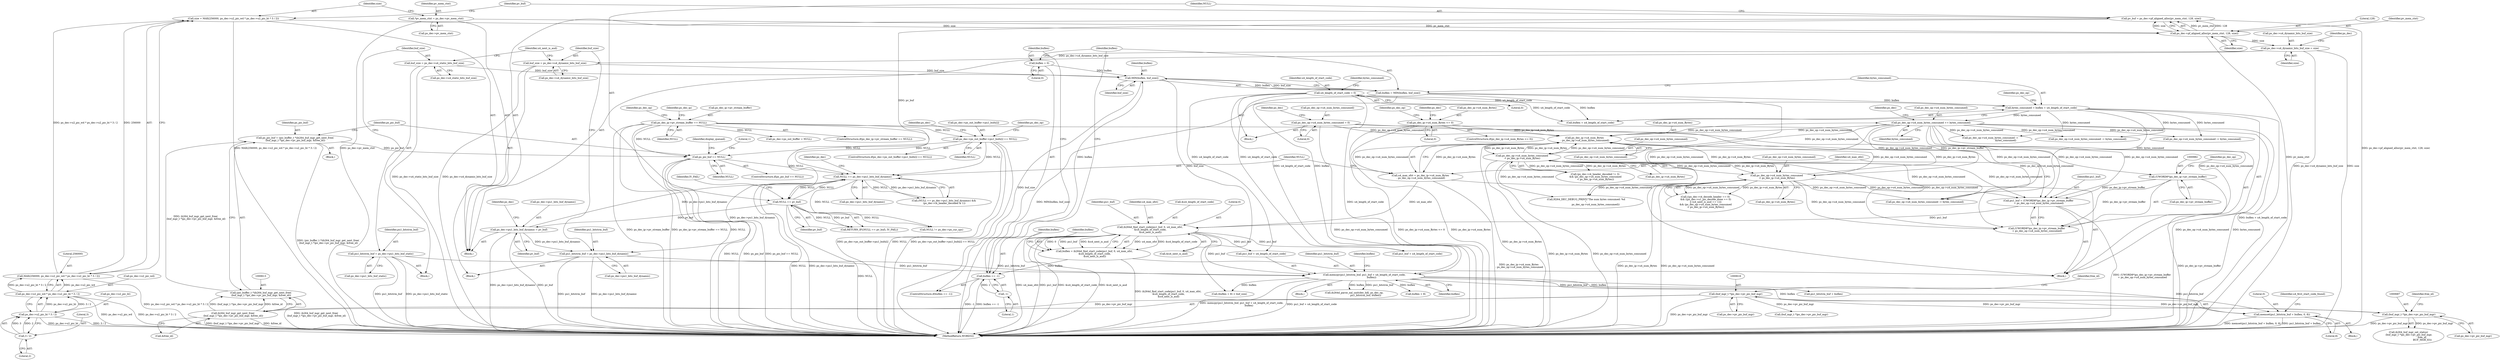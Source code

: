digraph "0_Android_7109ce3f8f90a28ca9f0ee6e14f6ac5e414c62cf@API" {
"1001218" [label="(Call,memset(pu1_bitstrm_buf + buflen, 0, 8))"];
"1001205" [label="(Call,memcpy(pu1_bitstrm_buf, pu1_buf + u4_length_of_start_code,\n                   buflen))"];
"1001060" [label="(Call,pu1_bitstrm_buf = ps_dec->pu1_bits_buf_dynamic)"];
"1001000" [label="(Call,NULL == ps_dec->pu1_bits_buf_dynamic)"];
"1001041" [label="(Call,NULL == pv_buf)"];
"1001034" [label="(Call,pv_buf = ps_dec->pf_aligned_alloc(pv_mem_ctxt, 128, size))"];
"1001036" [label="(Call,ps_dec->pf_aligned_alloc(pv_mem_ctxt, 128, size))"];
"1001014" [label="(Call,*pv_mem_ctxt = ps_dec->pv_mem_ctxt)"];
"1001019" [label="(Call,size = MAX(256000, ps_dec->u2_pic_wd * ps_dec->u2_pic_ht * 3 / 2))"];
"1001021" [label="(Call,MAX(256000, ps_dec->u2_pic_wd * ps_dec->u2_pic_ht * 3 / 2))"];
"1001023" [label="(Call,ps_dec->u2_pic_wd * ps_dec->u2_pic_ht * 3 / 2)"];
"1001027" [label="(Call,ps_dec->u2_pic_ht * 3 / 2)"];
"1001031" [label="(Call,3 / 2)"];
"1000406" [label="(Call,ps_dec->ps_out_buffer->pu1_bufs[i] == NULL)"];
"1000260" [label="(Call,ps_dec_ip->pv_stream_buffer == NULL)"];
"1000623" [label="(Call,ps_pic_buf == NULL)"];
"1000610" [label="(Call,ps_pic_buf = (pic_buffer_t *)ih264_buf_mgr_get_next_free(\n (buf_mgr_t *)ps_dec->pv_pic_buf_mgr, &free_id))"];
"1000612" [label="(Call,(pic_buffer_t *)ih264_buf_mgr_get_next_free(\n (buf_mgr_t *)ps_dec->pv_pic_buf_mgr, &free_id))"];
"1000614" [label="(Call,ih264_buf_mgr_get_next_free(\n (buf_mgr_t *)ps_dec->pv_pic_buf_mgr, &free_id))"];
"1000615" [label="(Call,(buf_mgr_t *)ps_dec->pv_pic_buf_mgr)"];
"1000686" [label="(Call,(buf_mgr_t *)ps_dec->pv_pic_buf_mgr)"];
"1001045" [label="(Call,ps_dec->pu1_bits_buf_dynamic = pv_buf)"];
"1001072" [label="(Call,pu1_bitstrm_buf = ps_dec->pu1_bits_buf_static)"];
"1001087" [label="(Call,ih264d_find_start_code(pu1_buf, 0, u4_max_ofst,\n &u4_length_of_start_code,\n &u4_next_is_aud))"];
"1000978" [label="(Call,pu1_buf = (UWORD8*)ps_dec_ip->pv_stream_buffer\n + ps_dec_op->u4_num_bytes_consumed)"];
"1000981" [label="(Call,(UWORD8*)ps_dec_ip->pv_stream_buffer)"];
"1001113" [label="(Call,ps_dec_op->u4_num_bytes_consumed += bytes_consumed)"];
"1001108" [label="(Call,bytes_consumed = buflen + u4_length_of_start_code)"];
"1001103" [label="(Call,buflen = MIN(buflen, buf_size))"];
"1001105" [label="(Call,MIN(buflen, buf_size))"];
"1001096" [label="(Call,buflen == -1)"];
"1001085" [label="(Call,buflen = ih264d_find_start_code(pu1_buf, 0, u4_max_ofst,\n &u4_length_of_start_code,\n &u4_next_is_aud))"];
"1001098" [label="(Call,-1)"];
"1001100" [label="(Call,buflen = 0)"];
"1001065" [label="(Call,buf_size = ps_dec->u4_dynamic_bits_buf_size)"];
"1001050" [label="(Call,ps_dec->u4_dynamic_bits_buf_size = size)"];
"1001077" [label="(Call,buf_size = ps_dec->u4_static_bits_buf_size)"];
"1000171" [label="(Call,u4_length_of_start_code = 0)"];
"1000991" [label="(Call,ps_dec_ip->u4_num_Bytes\n - ps_dec_op->u4_num_bytes_consumed)"];
"1001430" [label="(Call,ps_dec_op->u4_num_bytes_consumed\n < ps_dec_ip->u4_num_Bytes)"];
"1001455" [label="(Call,ps_dec_op->u4_num_bytes_consumed\n < ps_dec_ip->u4_num_Bytes)"];
"1000281" [label="(Call,ps_dec_ip->u4_num_Bytes <= 0)"];
"1000306" [label="(Call,ps_dec_op->u4_num_bytes_consumed = 0)"];
"1000989" [label="(Call,u4_max_ofst = ps_dec_ip->u4_num_Bytes\n - ps_dec_op->u4_num_bytes_consumed)"];
"1000405" [label="(ControlStructure,if(ps_dec->ps_out_buffer->pu1_bufs[i] == NULL))"];
"1001027" [label="(Call,ps_dec->u2_pic_ht * 3 / 2)"];
"1001424" [label="(Call,(ps_dec->i4_header_decoded != 3)\n && (ps_dec_op->u4_num_bytes_consumed\n < ps_dec_ip->u4_num_Bytes))"];
"1000285" [label="(Literal,0)"];
"1000696" [label="(Call,(buf_mgr_t *)ps_dec->pv_pic_buf_mgr)"];
"1001099" [label="(Literal,1)"];
"1000678" [label="(Literal,1)"];
"1000621" [label="(Identifier,free_id)"];
"1001086" [label="(Identifier,buflen)"];
"1001083" [label="(Identifier,u4_next_is_aud)"];
"1000173" [label="(Literal,0)"];
"1001455" [label="(Call,ps_dec_op->u4_num_bytes_consumed\n < ps_dec_ip->u4_num_Bytes)"];
"1000289" [label="(Identifier,ps_dec_op)"];
"1001431" [label="(Call,ps_dec_op->u4_num_bytes_consumed)"];
"1001097" [label="(Identifier,buflen)"];
"1001010" [label="(Block,)"];
"1001033" [label="(Literal,2)"];
"1001113" [label="(Call,ps_dec_op->u4_num_bytes_consumed += bytes_consumed)"];
"1001024" [label="(Call,ps_dec->u2_pic_wd)"];
"1000989" [label="(Call,u4_max_ofst = ps_dec_ip->u4_num_Bytes\n - ps_dec_op->u4_num_bytes_consumed)"];
"1000624" [label="(Identifier,ps_pic_buf)"];
"1001019" [label="(Call,size = MAX(256000, ps_dec->u2_pic_wd * ps_dec->u2_pic_ht * 3 / 2))"];
"1000614" [label="(Call,ih264_buf_mgr_get_next_free(\n (buf_mgr_t *)ps_dec->pv_pic_buf_mgr, &free_id))"];
"1001060" [label="(Call,pu1_bitstrm_buf = ps_dec->pu1_bits_buf_dynamic)"];
"1001375" [label="(Call,ps_dec_op->u4_num_bytes_consumed -= bytes_consumed)"];
"1000171" [label="(Call,u4_length_of_start_code = 0)"];
"1001077" [label="(Call,buf_size = ps_dec->u4_static_bits_buf_size)"];
"1000313" [label="(Identifier,ps_dec)"];
"1001062" [label="(Call,ps_dec->pu1_bits_buf_dynamic)"];
"1001089" [label="(Literal,0)"];
"1000983" [label="(Call,ps_dec_ip->pv_stream_buffer)"];
"1000310" [label="(Literal,0)"];
"1000611" [label="(Identifier,ps_pic_buf)"];
"1001014" [label="(Call,*pv_mem_ctxt = ps_dec->pv_mem_ctxt)"];
"1000620" [label="(Call,&free_id)"];
"1001352" [label="(Call,ps_dec_op->u4_num_bytes_consumed -= bytes_consumed)"];
"1000990" [label="(Identifier,u4_max_ofst)"];
"1001007" [label="(Identifier,ps_dec)"];
"1001088" [label="(Identifier,pu1_buf)"];
"1000281" [label="(Call,ps_dec_ip->u4_num_Bytes <= 0)"];
"1001103" [label="(Call,buflen = MIN(buflen, buf_size))"];
"1001040" [label="(Call,RETURN_IF((NULL == pv_buf), IV_FAIL))"];
"1000991" [label="(Call,ps_dec_ip->u4_num_Bytes\n - ps_dec_op->u4_num_bytes_consumed)"];
"1001093" [label="(Call,&u4_next_is_aud)"];
"1001291" [label="(Call,ih264d_parse_nal_unit(dec_hdl, ps_dec_op,\n                              pu1_bitstrm_buf, buflen))"];
"1001066" [label="(Identifier,buf_size)"];
"1001115" [label="(Identifier,ps_dec_op)"];
"1001034" [label="(Call,pv_buf = ps_dec->pf_aligned_alloc(pv_mem_ctxt, 128, size))"];
"1001206" [label="(Identifier,pu1_bitstrm_buf)"];
"1000311" [label="(Call,ps_dec->ps_out_buffer = NULL)"];
"1000992" [label="(Call,ps_dec_ip->u4_num_Bytes)"];
"1001079" [label="(Call,ps_dec->u4_static_bits_buf_size)"];
"1001456" [label="(Call,ps_dec_op->u4_num_bytes_consumed)"];
"1001057" [label="(Identifier,ps_dec)"];
"1000406" [label="(Call,ps_dec->ps_out_buffer->pu1_bufs[i] == NULL)"];
"1000303" [label="(Identifier,ps_dec)"];
"1000283" [label="(Identifier,ps_dec_ip)"];
"1001090" [label="(Identifier,u4_max_ofst)"];
"1001131" [label="(Call,pu1_buf + u4_length_of_start_code)"];
"1000980" [label="(Call,(UWORD8*)ps_dec_ip->pv_stream_buffer\n + ps_dec_op->u4_num_bytes_consumed)"];
"1001001" [label="(Identifier,NULL)"];
"1001036" [label="(Call,ps_dec->pf_aligned_alloc(pv_mem_ctxt, 128, size))"];
"1001106" [label="(Identifier,buflen)"];
"1000151" [label="(Block,)"];
"1001044" [label="(Identifier,IV_FAIL)"];
"1000617" [label="(Call,ps_dec->pv_pic_buf_mgr)"];
"1000172" [label="(Identifier,u4_length_of_start_code)"];
"1001046" [label="(Call,ps_dec->pu1_bits_buf_dynamic)"];
"1001605" [label="(Call,ps_dec_op->u4_num_bytes_consumed -= bytes_consumed)"];
"1000259" [label="(ControlStructure,if(ps_dec_ip->pv_stream_buffer == NULL))"];
"1001105" [label="(Call,MIN(buflen, buf_size))"];
"1001061" [label="(Identifier,pu1_bitstrm_buf)"];
"1001072" [label="(Call,pu1_bitstrm_buf = ps_dec->pu1_bits_buf_static)"];
"1001043" [label="(Identifier,pv_buf)"];
"1001074" [label="(Call,ps_dec->pu1_bits_buf_static)"];
"1000264" [label="(Identifier,NULL)"];
"1001109" [label="(Identifier,bytes_consumed)"];
"1000176" [label="(Identifier,bytes_consumed)"];
"1001205" [label="(Call,memcpy(pu1_bitstrm_buf, pu1_buf + u4_length_of_start_code,\n                   buflen))"];
"1001104" [label="(Identifier,buflen)"];
"1001087" [label="(Call,ih264d_find_start_code(pu1_buf, 0, u4_max_ofst,\n &u4_length_of_start_code,\n &u4_next_is_aud))"];
"1001045" [label="(Call,ps_dec->pu1_bits_buf_dynamic = pv_buf)"];
"1000418" [label="(Identifier,ps_dec_op)"];
"1000979" [label="(Identifier,pu1_buf)"];
"1001051" [label="(Call,ps_dec->u4_dynamic_bits_buf_size)"];
"1000981" [label="(Call,(UWORD8*)ps_dec_ip->pv_stream_buffer)"];
"1001015" [label="(Identifier,pv_mem_ctxt)"];
"1000306" [label="(Call,ps_dec_op->u4_num_bytes_consumed = 0)"];
"1001218" [label="(Call,memset(pu1_bitstrm_buf + buflen, 0, 8))"];
"1001225" [label="(Identifier,u4_first_start_code_found)"];
"1000999" [label="(Call,(NULL == ps_dec->pu1_bits_buf_dynamic) &&\n (ps_dec->i4_header_decoded & 1))"];
"1000608" [label="(Block,)"];
"1000987" [label="(Identifier,ps_dec_op)"];
"1000976" [label="(Block,)"];
"1001108" [label="(Call,bytes_consumed = buflen + u4_length_of_start_code)"];
"1000610" [label="(Call,ps_pic_buf = (pic_buffer_t *)ih264_buf_mgr_get_next_free(\n (buf_mgr_t *)ps_dec->pv_pic_buf_mgr, &free_id))"];
"1000307" [label="(Call,ps_dec_op->u4_num_bytes_consumed)"];
"1001207" [label="(Call,pu1_buf + u4_length_of_start_code)"];
"1001059" [label="(Block,)"];
"1001213" [label="(Call,buflen + 8)"];
"1000435" [label="(Identifier,ps_dec)"];
"1001107" [label="(Identifier,buf_size)"];
"1001032" [label="(Literal,3)"];
"1000630" [label="(Identifier,display_queued)"];
"1001054" [label="(Identifier,size)"];
"1001073" [label="(Identifier,pu1_bitstrm_buf)"];
"1002160" [label="(MethodReturn,WORD32)"];
"1001217" [label="(Block,)"];
"1001023" [label="(Call,ps_dec->u2_pic_wd * ps_dec->u2_pic_ht * 3 / 2)"];
"1000280" [label="(ControlStructure,if(ps_dec_ip->u4_num_Bytes <= 0))"];
"1001212" [label="(Call,(buflen + 8) < buf_size)"];
"1000260" [label="(Call,ps_dec_ip->pv_stream_buffer == NULL)"];
"1001223" [label="(Literal,8)"];
"1001052" [label="(Identifier,ps_dec)"];
"1001114" [label="(Call,ps_dec_op->u4_num_bytes_consumed)"];
"1000414" [label="(Identifier,NULL)"];
"1000623" [label="(Call,ps_pic_buf == NULL)"];
"1001000" [label="(Call,NULL == ps_dec->pu1_bits_buf_dynamic)"];
"1001067" [label="(Call,ps_dec->u4_dynamic_bits_buf_size)"];
"1001222" [label="(Literal,0)"];
"1001210" [label="(Identifier,buflen)"];
"1001078" [label="(Identifier,buf_size)"];
"1001085" [label="(Call,buflen = ih264d_find_start_code(pu1_buf, 0, u4_max_ofst,\n &u4_length_of_start_code,\n &u4_next_is_aud))"];
"1001096" [label="(Call,buflen == -1)"];
"1001110" [label="(Call,buflen + u4_length_of_start_code)"];
"1000261" [label="(Call,ps_dec_ip->pv_stream_buffer)"];
"1000685" [label="(Call,ih264_buf_mgr_set_status(\n (buf_mgr_t *)ps_dec->pv_pic_buf_mgr,\n                                    free_id,\n                                    BUF_MGR_IO))"];
"1000268" [label="(Identifier,ps_dec_op)"];
"1002118" [label="(Call,NULL != ps_dec->ps_cur_sps)"];
"1001434" [label="(Call,ps_dec_ip->u4_num_Bytes)"];
"1001439" [label="(Call,((ps_dec->i4_decode_header == 0)\n && ((ps_dec->u1_pic_decode_done == 0)\n || (u4_next_is_aud == 1)))\n && (ps_dec_op->u4_num_bytes_consumed\n < ps_dec_ip->u4_num_Bytes))"];
"1000282" [label="(Call,ps_dec_ip->u4_num_Bytes)"];
"1001065" [label="(Call,buf_size = ps_dec->u4_dynamic_bits_buf_size)"];
"1001041" [label="(Call,NULL == pv_buf)"];
"1000612" [label="(Call,(pic_buffer_t *)ih264_buf_mgr_get_next_free(\n (buf_mgr_t *)ps_dec->pv_pic_buf_mgr, &free_id))"];
"1001430" [label="(Call,ps_dec_op->u4_num_bytes_consumed\n < ps_dec_ip->u4_num_Bytes)"];
"1001102" [label="(Literal,0)"];
"1000995" [label="(Call,ps_dec_op->u4_num_bytes_consumed)"];
"1001021" [label="(Call,MAX(256000, ps_dec->u2_pic_wd * ps_dec->u2_pic_ht * 3 / 2))"];
"1001091" [label="(Call,&u4_length_of_start_code)"];
"1001204" [label="(Block,)"];
"1001016" [label="(Call,ps_dec->pv_mem_ctxt)"];
"1000622" [label="(ControlStructure,if(ps_pic_buf == NULL))"];
"1001038" [label="(Literal,128)"];
"1001156" [label="(Call,ps_dec_op->u4_num_bytes_consumed -=\n                                        bytes_consumed)"];
"1001022" [label="(Literal,256000)"];
"1001050" [label="(Call,ps_dec->u4_dynamic_bits_buf_size = size)"];
"1000978" [label="(Call,pu1_buf = (UWORD8*)ps_dec_ip->pv_stream_buffer\n + ps_dec_op->u4_num_bytes_consumed)"];
"1000691" [label="(Identifier,free_id)"];
"1001031" [label="(Call,3 / 2)"];
"1000615" [label="(Call,(buf_mgr_t *)ps_dec->pv_pic_buf_mgr)"];
"1001002" [label="(Call,ps_dec->pu1_bits_buf_dynamic)"];
"1001037" [label="(Identifier,pv_mem_ctxt)"];
"1001049" [label="(Identifier,pv_buf)"];
"1001117" [label="(Identifier,bytes_consumed)"];
"1001100" [label="(Call,buflen = 0)"];
"1001042" [label="(Identifier,NULL)"];
"1001219" [label="(Call,pu1_bitstrm_buf + buflen)"];
"1001028" [label="(Call,ps_dec->u2_pic_ht)"];
"1000625" [label="(Identifier,NULL)"];
"1001035" [label="(Identifier,pv_buf)"];
"1001101" [label="(Identifier,buflen)"];
"1002153" [label="(Call,H264_DEC_DEBUG_PRINT(\"The num bytes consumed: %d\n\",\n                         ps_dec_op->u4_num_bytes_consumed))"];
"1001095" [label="(ControlStructure,if(buflen == -1))"];
"1000686" [label="(Call,(buf_mgr_t *)ps_dec->pv_pic_buf_mgr)"];
"1001039" [label="(Identifier,size)"];
"1001214" [label="(Identifier,buflen)"];
"1000407" [label="(Call,ps_dec->ps_out_buffer->pu1_bufs[i])"];
"1001124" [label="(Identifier,ps_dec)"];
"1001098" [label="(Call,-1)"];
"1001020" [label="(Identifier,size)"];
"1000688" [label="(Call,ps_dec->pv_pic_buf_mgr)"];
"1001459" [label="(Call,ps_dec_ip->u4_num_Bytes)"];
"1001071" [label="(Block,)"];
"1001218" -> "1001217"  [label="AST: "];
"1001218" -> "1001223"  [label="CFG: "];
"1001219" -> "1001218"  [label="AST: "];
"1001222" -> "1001218"  [label="AST: "];
"1001223" -> "1001218"  [label="AST: "];
"1001225" -> "1001218"  [label="CFG: "];
"1001218" -> "1002160"  [label="DDG: memset(pu1_bitstrm_buf + buflen, 0, 8)"];
"1001218" -> "1002160"  [label="DDG: pu1_bitstrm_buf + buflen"];
"1001205" -> "1001218"  [label="DDG: pu1_bitstrm_buf"];
"1001205" -> "1001218"  [label="DDG: buflen"];
"1001205" -> "1001204"  [label="AST: "];
"1001205" -> "1001210"  [label="CFG: "];
"1001206" -> "1001205"  [label="AST: "];
"1001207" -> "1001205"  [label="AST: "];
"1001210" -> "1001205"  [label="AST: "];
"1001214" -> "1001205"  [label="CFG: "];
"1001205" -> "1002160"  [label="DDG: memcpy(pu1_bitstrm_buf, pu1_buf + u4_length_of_start_code,\n                   buflen)"];
"1001205" -> "1002160"  [label="DDG: pu1_buf + u4_length_of_start_code"];
"1001060" -> "1001205"  [label="DDG: pu1_bitstrm_buf"];
"1001072" -> "1001205"  [label="DDG: pu1_bitstrm_buf"];
"1001087" -> "1001205"  [label="DDG: pu1_buf"];
"1000171" -> "1001205"  [label="DDG: u4_length_of_start_code"];
"1001103" -> "1001205"  [label="DDG: buflen"];
"1001205" -> "1001212"  [label="DDG: buflen"];
"1001205" -> "1001213"  [label="DDG: buflen"];
"1001205" -> "1001219"  [label="DDG: pu1_bitstrm_buf"];
"1001205" -> "1001219"  [label="DDG: buflen"];
"1001205" -> "1001291"  [label="DDG: pu1_bitstrm_buf"];
"1001205" -> "1001291"  [label="DDG: buflen"];
"1001060" -> "1001059"  [label="AST: "];
"1001060" -> "1001062"  [label="CFG: "];
"1001061" -> "1001060"  [label="AST: "];
"1001062" -> "1001060"  [label="AST: "];
"1001066" -> "1001060"  [label="CFG: "];
"1001060" -> "1002160"  [label="DDG: ps_dec->pu1_bits_buf_dynamic"];
"1001060" -> "1002160"  [label="DDG: pu1_bitstrm_buf"];
"1001000" -> "1001060"  [label="DDG: ps_dec->pu1_bits_buf_dynamic"];
"1001045" -> "1001060"  [label="DDG: ps_dec->pu1_bits_buf_dynamic"];
"1001000" -> "1000999"  [label="AST: "];
"1001000" -> "1001002"  [label="CFG: "];
"1001001" -> "1001000"  [label="AST: "];
"1001002" -> "1001000"  [label="AST: "];
"1001007" -> "1001000"  [label="CFG: "];
"1000999" -> "1001000"  [label="CFG: "];
"1001000" -> "1002160"  [label="DDG: NULL"];
"1001000" -> "1002160"  [label="DDG: ps_dec->pu1_bits_buf_dynamic"];
"1001000" -> "1000999"  [label="DDG: NULL"];
"1001000" -> "1000999"  [label="DDG: ps_dec->pu1_bits_buf_dynamic"];
"1001041" -> "1001000"  [label="DDG: NULL"];
"1000406" -> "1001000"  [label="DDG: NULL"];
"1000623" -> "1001000"  [label="DDG: NULL"];
"1000260" -> "1001000"  [label="DDG: NULL"];
"1001045" -> "1001000"  [label="DDG: ps_dec->pu1_bits_buf_dynamic"];
"1001000" -> "1001041"  [label="DDG: NULL"];
"1001000" -> "1002118"  [label="DDG: NULL"];
"1001041" -> "1001040"  [label="AST: "];
"1001041" -> "1001043"  [label="CFG: "];
"1001042" -> "1001041"  [label="AST: "];
"1001043" -> "1001041"  [label="AST: "];
"1001044" -> "1001041"  [label="CFG: "];
"1001041" -> "1002160"  [label="DDG: NULL"];
"1001041" -> "1001040"  [label="DDG: NULL"];
"1001041" -> "1001040"  [label="DDG: pv_buf"];
"1001034" -> "1001041"  [label="DDG: pv_buf"];
"1001041" -> "1001045"  [label="DDG: pv_buf"];
"1001041" -> "1002118"  [label="DDG: NULL"];
"1001034" -> "1001010"  [label="AST: "];
"1001034" -> "1001036"  [label="CFG: "];
"1001035" -> "1001034"  [label="AST: "];
"1001036" -> "1001034"  [label="AST: "];
"1001042" -> "1001034"  [label="CFG: "];
"1001034" -> "1002160"  [label="DDG: ps_dec->pf_aligned_alloc(pv_mem_ctxt, 128, size)"];
"1001036" -> "1001034"  [label="DDG: pv_mem_ctxt"];
"1001036" -> "1001034"  [label="DDG: 128"];
"1001036" -> "1001034"  [label="DDG: size"];
"1001036" -> "1001039"  [label="CFG: "];
"1001037" -> "1001036"  [label="AST: "];
"1001038" -> "1001036"  [label="AST: "];
"1001039" -> "1001036"  [label="AST: "];
"1001036" -> "1002160"  [label="DDG: pv_mem_ctxt"];
"1001014" -> "1001036"  [label="DDG: pv_mem_ctxt"];
"1001019" -> "1001036"  [label="DDG: size"];
"1001036" -> "1001050"  [label="DDG: size"];
"1001014" -> "1001010"  [label="AST: "];
"1001014" -> "1001016"  [label="CFG: "];
"1001015" -> "1001014"  [label="AST: "];
"1001016" -> "1001014"  [label="AST: "];
"1001020" -> "1001014"  [label="CFG: "];
"1001014" -> "1002160"  [label="DDG: ps_dec->pv_mem_ctxt"];
"1001019" -> "1001010"  [label="AST: "];
"1001019" -> "1001021"  [label="CFG: "];
"1001020" -> "1001019"  [label="AST: "];
"1001021" -> "1001019"  [label="AST: "];
"1001035" -> "1001019"  [label="CFG: "];
"1001019" -> "1002160"  [label="DDG: MAX(256000, ps_dec->u2_pic_wd * ps_dec->u2_pic_ht * 3 / 2)"];
"1001021" -> "1001019"  [label="DDG: 256000"];
"1001021" -> "1001019"  [label="DDG: ps_dec->u2_pic_wd * ps_dec->u2_pic_ht * 3 / 2"];
"1001021" -> "1001023"  [label="CFG: "];
"1001022" -> "1001021"  [label="AST: "];
"1001023" -> "1001021"  [label="AST: "];
"1001021" -> "1002160"  [label="DDG: ps_dec->u2_pic_wd * ps_dec->u2_pic_ht * 3 / 2"];
"1001023" -> "1001021"  [label="DDG: ps_dec->u2_pic_wd"];
"1001023" -> "1001021"  [label="DDG: ps_dec->u2_pic_ht * 3 / 2"];
"1001023" -> "1001027"  [label="CFG: "];
"1001024" -> "1001023"  [label="AST: "];
"1001027" -> "1001023"  [label="AST: "];
"1001023" -> "1002160"  [label="DDG: ps_dec->u2_pic_wd"];
"1001023" -> "1002160"  [label="DDG: ps_dec->u2_pic_ht * 3 / 2"];
"1001027" -> "1001023"  [label="DDG: ps_dec->u2_pic_ht"];
"1001027" -> "1001023"  [label="DDG: 3 / 2"];
"1001027" -> "1001031"  [label="CFG: "];
"1001028" -> "1001027"  [label="AST: "];
"1001031" -> "1001027"  [label="AST: "];
"1001027" -> "1002160"  [label="DDG: ps_dec->u2_pic_ht"];
"1001027" -> "1002160"  [label="DDG: 3 / 2"];
"1001031" -> "1001027"  [label="DDG: 3"];
"1001031" -> "1001027"  [label="DDG: 2"];
"1001031" -> "1001033"  [label="CFG: "];
"1001032" -> "1001031"  [label="AST: "];
"1001033" -> "1001031"  [label="AST: "];
"1000406" -> "1000405"  [label="AST: "];
"1000406" -> "1000414"  [label="CFG: "];
"1000407" -> "1000406"  [label="AST: "];
"1000414" -> "1000406"  [label="AST: "];
"1000418" -> "1000406"  [label="CFG: "];
"1000435" -> "1000406"  [label="CFG: "];
"1000406" -> "1002160"  [label="DDG: ps_dec->ps_out_buffer->pu1_bufs[i]"];
"1000406" -> "1002160"  [label="DDG: NULL"];
"1000406" -> "1002160"  [label="DDG: ps_dec->ps_out_buffer->pu1_bufs[i] == NULL"];
"1000260" -> "1000406"  [label="DDG: NULL"];
"1000406" -> "1000623"  [label="DDG: NULL"];
"1000260" -> "1000259"  [label="AST: "];
"1000260" -> "1000264"  [label="CFG: "];
"1000261" -> "1000260"  [label="AST: "];
"1000264" -> "1000260"  [label="AST: "];
"1000268" -> "1000260"  [label="CFG: "];
"1000283" -> "1000260"  [label="CFG: "];
"1000260" -> "1002160"  [label="DDG: ps_dec_ip->pv_stream_buffer == NULL"];
"1000260" -> "1002160"  [label="DDG: NULL"];
"1000260" -> "1002160"  [label="DDG: ps_dec_ip->pv_stream_buffer"];
"1000260" -> "1000311"  [label="DDG: NULL"];
"1000260" -> "1000623"  [label="DDG: NULL"];
"1000260" -> "1000981"  [label="DDG: ps_dec_ip->pv_stream_buffer"];
"1000623" -> "1000622"  [label="AST: "];
"1000623" -> "1000625"  [label="CFG: "];
"1000624" -> "1000623"  [label="AST: "];
"1000625" -> "1000623"  [label="AST: "];
"1000630" -> "1000623"  [label="CFG: "];
"1000678" -> "1000623"  [label="CFG: "];
"1000623" -> "1002160"  [label="DDG: ps_pic_buf == NULL"];
"1000623" -> "1002160"  [label="DDG: ps_pic_buf"];
"1000623" -> "1002160"  [label="DDG: NULL"];
"1000610" -> "1000623"  [label="DDG: ps_pic_buf"];
"1000610" -> "1000608"  [label="AST: "];
"1000610" -> "1000612"  [label="CFG: "];
"1000611" -> "1000610"  [label="AST: "];
"1000612" -> "1000610"  [label="AST: "];
"1000624" -> "1000610"  [label="CFG: "];
"1000610" -> "1002160"  [label="DDG: (pic_buffer_t *)ih264_buf_mgr_get_next_free(\n (buf_mgr_t *)ps_dec->pv_pic_buf_mgr, &free_id)"];
"1000612" -> "1000610"  [label="DDG: ih264_buf_mgr_get_next_free(\n (buf_mgr_t *)ps_dec->pv_pic_buf_mgr, &free_id)"];
"1000612" -> "1000614"  [label="CFG: "];
"1000613" -> "1000612"  [label="AST: "];
"1000614" -> "1000612"  [label="AST: "];
"1000612" -> "1002160"  [label="DDG: ih264_buf_mgr_get_next_free(\n (buf_mgr_t *)ps_dec->pv_pic_buf_mgr, &free_id)"];
"1000614" -> "1000612"  [label="DDG: (buf_mgr_t *)ps_dec->pv_pic_buf_mgr"];
"1000614" -> "1000612"  [label="DDG: &free_id"];
"1000614" -> "1000620"  [label="CFG: "];
"1000615" -> "1000614"  [label="AST: "];
"1000620" -> "1000614"  [label="AST: "];
"1000614" -> "1002160"  [label="DDG: (buf_mgr_t *)ps_dec->pv_pic_buf_mgr"];
"1000614" -> "1002160"  [label="DDG: &free_id"];
"1000615" -> "1000614"  [label="DDG: ps_dec->pv_pic_buf_mgr"];
"1000615" -> "1000617"  [label="CFG: "];
"1000616" -> "1000615"  [label="AST: "];
"1000617" -> "1000615"  [label="AST: "];
"1000621" -> "1000615"  [label="CFG: "];
"1000615" -> "1002160"  [label="DDG: ps_dec->pv_pic_buf_mgr"];
"1000686" -> "1000615"  [label="DDG: ps_dec->pv_pic_buf_mgr"];
"1000615" -> "1000686"  [label="DDG: ps_dec->pv_pic_buf_mgr"];
"1000615" -> "1000696"  [label="DDG: ps_dec->pv_pic_buf_mgr"];
"1000686" -> "1000685"  [label="AST: "];
"1000686" -> "1000688"  [label="CFG: "];
"1000687" -> "1000686"  [label="AST: "];
"1000688" -> "1000686"  [label="AST: "];
"1000691" -> "1000686"  [label="CFG: "];
"1000686" -> "1002160"  [label="DDG: ps_dec->pv_pic_buf_mgr"];
"1000686" -> "1000685"  [label="DDG: ps_dec->pv_pic_buf_mgr"];
"1001045" -> "1001010"  [label="AST: "];
"1001045" -> "1001049"  [label="CFG: "];
"1001046" -> "1001045"  [label="AST: "];
"1001049" -> "1001045"  [label="AST: "];
"1001052" -> "1001045"  [label="CFG: "];
"1001045" -> "1002160"  [label="DDG: pv_buf"];
"1001045" -> "1002160"  [label="DDG: ps_dec->pu1_bits_buf_dynamic"];
"1001072" -> "1001071"  [label="AST: "];
"1001072" -> "1001074"  [label="CFG: "];
"1001073" -> "1001072"  [label="AST: "];
"1001074" -> "1001072"  [label="AST: "];
"1001078" -> "1001072"  [label="CFG: "];
"1001072" -> "1002160"  [label="DDG: ps_dec->pu1_bits_buf_static"];
"1001072" -> "1002160"  [label="DDG: pu1_bitstrm_buf"];
"1001087" -> "1001085"  [label="AST: "];
"1001087" -> "1001093"  [label="CFG: "];
"1001088" -> "1001087"  [label="AST: "];
"1001089" -> "1001087"  [label="AST: "];
"1001090" -> "1001087"  [label="AST: "];
"1001091" -> "1001087"  [label="AST: "];
"1001093" -> "1001087"  [label="AST: "];
"1001085" -> "1001087"  [label="CFG: "];
"1001087" -> "1002160"  [label="DDG: pu1_buf"];
"1001087" -> "1002160"  [label="DDG: &u4_length_of_start_code"];
"1001087" -> "1002160"  [label="DDG: &u4_next_is_aud"];
"1001087" -> "1002160"  [label="DDG: u4_max_ofst"];
"1001087" -> "1001085"  [label="DDG: u4_max_ofst"];
"1001087" -> "1001085"  [label="DDG: &u4_length_of_start_code"];
"1001087" -> "1001085"  [label="DDG: 0"];
"1001087" -> "1001085"  [label="DDG: pu1_buf"];
"1001087" -> "1001085"  [label="DDG: &u4_next_is_aud"];
"1000978" -> "1001087"  [label="DDG: pu1_buf"];
"1000989" -> "1001087"  [label="DDG: u4_max_ofst"];
"1001087" -> "1001131"  [label="DDG: pu1_buf"];
"1001087" -> "1001207"  [label="DDG: pu1_buf"];
"1000978" -> "1000976"  [label="AST: "];
"1000978" -> "1000980"  [label="CFG: "];
"1000979" -> "1000978"  [label="AST: "];
"1000980" -> "1000978"  [label="AST: "];
"1000990" -> "1000978"  [label="CFG: "];
"1000978" -> "1002160"  [label="DDG: (UWORD8*)ps_dec_ip->pv_stream_buffer\n + ps_dec_op->u4_num_bytes_consumed"];
"1000981" -> "1000978"  [label="DDG: ps_dec_ip->pv_stream_buffer"];
"1001113" -> "1000978"  [label="DDG: ps_dec_op->u4_num_bytes_consumed"];
"1000306" -> "1000978"  [label="DDG: ps_dec_op->u4_num_bytes_consumed"];
"1001455" -> "1000978"  [label="DDG: ps_dec_op->u4_num_bytes_consumed"];
"1001430" -> "1000978"  [label="DDG: ps_dec_op->u4_num_bytes_consumed"];
"1000981" -> "1000980"  [label="AST: "];
"1000981" -> "1000983"  [label="CFG: "];
"1000982" -> "1000981"  [label="AST: "];
"1000983" -> "1000981"  [label="AST: "];
"1000987" -> "1000981"  [label="CFG: "];
"1000981" -> "1002160"  [label="DDG: ps_dec_ip->pv_stream_buffer"];
"1000981" -> "1000980"  [label="DDG: ps_dec_ip->pv_stream_buffer"];
"1001113" -> "1000976"  [label="AST: "];
"1001113" -> "1001117"  [label="CFG: "];
"1001114" -> "1001113"  [label="AST: "];
"1001117" -> "1001113"  [label="AST: "];
"1001124" -> "1001113"  [label="CFG: "];
"1001113" -> "1002160"  [label="DDG: ps_dec_op->u4_num_bytes_consumed"];
"1001113" -> "1002160"  [label="DDG: bytes_consumed"];
"1001113" -> "1000980"  [label="DDG: ps_dec_op->u4_num_bytes_consumed"];
"1001113" -> "1000991"  [label="DDG: ps_dec_op->u4_num_bytes_consumed"];
"1001108" -> "1001113"  [label="DDG: bytes_consumed"];
"1000991" -> "1001113"  [label="DDG: ps_dec_op->u4_num_bytes_consumed"];
"1001113" -> "1001156"  [label="DDG: ps_dec_op->u4_num_bytes_consumed"];
"1001113" -> "1001352"  [label="DDG: ps_dec_op->u4_num_bytes_consumed"];
"1001113" -> "1001375"  [label="DDG: ps_dec_op->u4_num_bytes_consumed"];
"1001113" -> "1001430"  [label="DDG: ps_dec_op->u4_num_bytes_consumed"];
"1001113" -> "1001455"  [label="DDG: ps_dec_op->u4_num_bytes_consumed"];
"1001113" -> "1001605"  [label="DDG: ps_dec_op->u4_num_bytes_consumed"];
"1001113" -> "1002153"  [label="DDG: ps_dec_op->u4_num_bytes_consumed"];
"1001108" -> "1000976"  [label="AST: "];
"1001108" -> "1001110"  [label="CFG: "];
"1001109" -> "1001108"  [label="AST: "];
"1001110" -> "1001108"  [label="AST: "];
"1001115" -> "1001108"  [label="CFG: "];
"1001108" -> "1002160"  [label="DDG: buflen + u4_length_of_start_code"];
"1001103" -> "1001108"  [label="DDG: buflen"];
"1000171" -> "1001108"  [label="DDG: u4_length_of_start_code"];
"1001108" -> "1001156"  [label="DDG: bytes_consumed"];
"1001108" -> "1001352"  [label="DDG: bytes_consumed"];
"1001108" -> "1001375"  [label="DDG: bytes_consumed"];
"1001108" -> "1001605"  [label="DDG: bytes_consumed"];
"1001103" -> "1000976"  [label="AST: "];
"1001103" -> "1001105"  [label="CFG: "];
"1001104" -> "1001103"  [label="AST: "];
"1001105" -> "1001103"  [label="AST: "];
"1001109" -> "1001103"  [label="CFG: "];
"1001103" -> "1002160"  [label="DDG: MIN(buflen, buf_size)"];
"1001105" -> "1001103"  [label="DDG: buflen"];
"1001105" -> "1001103"  [label="DDG: buf_size"];
"1001103" -> "1001110"  [label="DDG: buflen"];
"1001105" -> "1001107"  [label="CFG: "];
"1001106" -> "1001105"  [label="AST: "];
"1001107" -> "1001105"  [label="AST: "];
"1001105" -> "1002160"  [label="DDG: buf_size"];
"1001096" -> "1001105"  [label="DDG: buflen"];
"1001100" -> "1001105"  [label="DDG: buflen"];
"1001065" -> "1001105"  [label="DDG: buf_size"];
"1001077" -> "1001105"  [label="DDG: buf_size"];
"1001105" -> "1001212"  [label="DDG: buf_size"];
"1001096" -> "1001095"  [label="AST: "];
"1001096" -> "1001098"  [label="CFG: "];
"1001097" -> "1001096"  [label="AST: "];
"1001098" -> "1001096"  [label="AST: "];
"1001101" -> "1001096"  [label="CFG: "];
"1001104" -> "1001096"  [label="CFG: "];
"1001096" -> "1002160"  [label="DDG: -1"];
"1001096" -> "1002160"  [label="DDG: buflen == -1"];
"1001085" -> "1001096"  [label="DDG: buflen"];
"1001098" -> "1001096"  [label="DDG: 1"];
"1001085" -> "1000976"  [label="AST: "];
"1001086" -> "1001085"  [label="AST: "];
"1001097" -> "1001085"  [label="CFG: "];
"1001085" -> "1002160"  [label="DDG: ih264d_find_start_code(pu1_buf, 0, u4_max_ofst,\n &u4_length_of_start_code,\n &u4_next_is_aud)"];
"1001098" -> "1001099"  [label="CFG: "];
"1001099" -> "1001098"  [label="AST: "];
"1001100" -> "1001095"  [label="AST: "];
"1001100" -> "1001102"  [label="CFG: "];
"1001101" -> "1001100"  [label="AST: "];
"1001102" -> "1001100"  [label="AST: "];
"1001104" -> "1001100"  [label="CFG: "];
"1001065" -> "1001059"  [label="AST: "];
"1001065" -> "1001067"  [label="CFG: "];
"1001066" -> "1001065"  [label="AST: "];
"1001067" -> "1001065"  [label="AST: "];
"1001083" -> "1001065"  [label="CFG: "];
"1001065" -> "1002160"  [label="DDG: ps_dec->u4_dynamic_bits_buf_size"];
"1001050" -> "1001065"  [label="DDG: ps_dec->u4_dynamic_bits_buf_size"];
"1001050" -> "1001010"  [label="AST: "];
"1001050" -> "1001054"  [label="CFG: "];
"1001051" -> "1001050"  [label="AST: "];
"1001054" -> "1001050"  [label="AST: "];
"1001057" -> "1001050"  [label="CFG: "];
"1001050" -> "1002160"  [label="DDG: ps_dec->u4_dynamic_bits_buf_size"];
"1001050" -> "1002160"  [label="DDG: size"];
"1001077" -> "1001071"  [label="AST: "];
"1001077" -> "1001079"  [label="CFG: "];
"1001078" -> "1001077"  [label="AST: "];
"1001079" -> "1001077"  [label="AST: "];
"1001083" -> "1001077"  [label="CFG: "];
"1001077" -> "1002160"  [label="DDG: ps_dec->u4_static_bits_buf_size"];
"1000171" -> "1000151"  [label="AST: "];
"1000171" -> "1000173"  [label="CFG: "];
"1000172" -> "1000171"  [label="AST: "];
"1000173" -> "1000171"  [label="AST: "];
"1000176" -> "1000171"  [label="CFG: "];
"1000171" -> "1002160"  [label="DDG: u4_length_of_start_code"];
"1000171" -> "1001110"  [label="DDG: u4_length_of_start_code"];
"1000171" -> "1001131"  [label="DDG: u4_length_of_start_code"];
"1000171" -> "1001207"  [label="DDG: u4_length_of_start_code"];
"1000991" -> "1000989"  [label="AST: "];
"1000991" -> "1000995"  [label="CFG: "];
"1000992" -> "1000991"  [label="AST: "];
"1000995" -> "1000991"  [label="AST: "];
"1000989" -> "1000991"  [label="CFG: "];
"1000991" -> "1002160"  [label="DDG: ps_dec_ip->u4_num_Bytes"];
"1000991" -> "1000989"  [label="DDG: ps_dec_ip->u4_num_Bytes"];
"1000991" -> "1000989"  [label="DDG: ps_dec_op->u4_num_bytes_consumed"];
"1001430" -> "1000991"  [label="DDG: ps_dec_ip->u4_num_Bytes"];
"1001430" -> "1000991"  [label="DDG: ps_dec_op->u4_num_bytes_consumed"];
"1001455" -> "1000991"  [label="DDG: ps_dec_ip->u4_num_Bytes"];
"1001455" -> "1000991"  [label="DDG: ps_dec_op->u4_num_bytes_consumed"];
"1000281" -> "1000991"  [label="DDG: ps_dec_ip->u4_num_Bytes"];
"1000306" -> "1000991"  [label="DDG: ps_dec_op->u4_num_bytes_consumed"];
"1000991" -> "1001430"  [label="DDG: ps_dec_ip->u4_num_Bytes"];
"1000991" -> "1001455"  [label="DDG: ps_dec_ip->u4_num_Bytes"];
"1001430" -> "1001424"  [label="AST: "];
"1001430" -> "1001434"  [label="CFG: "];
"1001431" -> "1001430"  [label="AST: "];
"1001434" -> "1001430"  [label="AST: "];
"1001424" -> "1001430"  [label="CFG: "];
"1001430" -> "1002160"  [label="DDG: ps_dec_ip->u4_num_Bytes"];
"1001430" -> "1002160"  [label="DDG: ps_dec_op->u4_num_bytes_consumed"];
"1001430" -> "1000980"  [label="DDG: ps_dec_op->u4_num_bytes_consumed"];
"1001430" -> "1001424"  [label="DDG: ps_dec_op->u4_num_bytes_consumed"];
"1001430" -> "1001424"  [label="DDG: ps_dec_ip->u4_num_Bytes"];
"1001430" -> "1001455"  [label="DDG: ps_dec_op->u4_num_bytes_consumed"];
"1001430" -> "1001455"  [label="DDG: ps_dec_ip->u4_num_Bytes"];
"1001430" -> "1001605"  [label="DDG: ps_dec_op->u4_num_bytes_consumed"];
"1001430" -> "1002153"  [label="DDG: ps_dec_op->u4_num_bytes_consumed"];
"1001455" -> "1001439"  [label="AST: "];
"1001455" -> "1001459"  [label="CFG: "];
"1001456" -> "1001455"  [label="AST: "];
"1001459" -> "1001455"  [label="AST: "];
"1001439" -> "1001455"  [label="CFG: "];
"1001455" -> "1002160"  [label="DDG: ps_dec_ip->u4_num_Bytes"];
"1001455" -> "1002160"  [label="DDG: ps_dec_op->u4_num_bytes_consumed"];
"1001455" -> "1000980"  [label="DDG: ps_dec_op->u4_num_bytes_consumed"];
"1001455" -> "1001439"  [label="DDG: ps_dec_op->u4_num_bytes_consumed"];
"1001455" -> "1001439"  [label="DDG: ps_dec_ip->u4_num_Bytes"];
"1001455" -> "1001605"  [label="DDG: ps_dec_op->u4_num_bytes_consumed"];
"1001455" -> "1002153"  [label="DDG: ps_dec_op->u4_num_bytes_consumed"];
"1000281" -> "1000280"  [label="AST: "];
"1000281" -> "1000285"  [label="CFG: "];
"1000282" -> "1000281"  [label="AST: "];
"1000285" -> "1000281"  [label="AST: "];
"1000289" -> "1000281"  [label="CFG: "];
"1000303" -> "1000281"  [label="CFG: "];
"1000281" -> "1002160"  [label="DDG: ps_dec_ip->u4_num_Bytes"];
"1000281" -> "1002160"  [label="DDG: ps_dec_ip->u4_num_Bytes <= 0"];
"1000306" -> "1000151"  [label="AST: "];
"1000306" -> "1000310"  [label="CFG: "];
"1000307" -> "1000306"  [label="AST: "];
"1000310" -> "1000306"  [label="AST: "];
"1000313" -> "1000306"  [label="CFG: "];
"1000306" -> "1002160"  [label="DDG: ps_dec_op->u4_num_bytes_consumed"];
"1000306" -> "1000980"  [label="DDG: ps_dec_op->u4_num_bytes_consumed"];
"1000989" -> "1000976"  [label="AST: "];
"1000990" -> "1000989"  [label="AST: "];
"1001001" -> "1000989"  [label="CFG: "];
"1000989" -> "1002160"  [label="DDG: ps_dec_ip->u4_num_Bytes\n - ps_dec_op->u4_num_bytes_consumed"];
}
